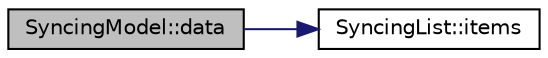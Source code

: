 digraph "SyncingModel::data"
{
 // INTERACTIVE_SVG=YES
 // LATEX_PDF_SIZE
  edge [fontname="Helvetica",fontsize="10",labelfontname="Helvetica",labelfontsize="10"];
  node [fontname="Helvetica",fontsize="10",shape=record];
  rankdir="LR";
  Node2 [label="SyncingModel::data",height=0.2,width=0.4,color="black", fillcolor="grey75", style="filled", fontcolor="black",tooltip=" "];
  Node2 -> Node3 [color="midnightblue",fontsize="10",style="solid",fontname="Helvetica"];
  Node3 [label="SyncingList::items",height=0.2,width=0.4,color="black", fillcolor="white", style="filled",URL="$class_syncing_list.html#a74510f533d8d9d9efc263422fecb2023",tooltip=" "];
}
